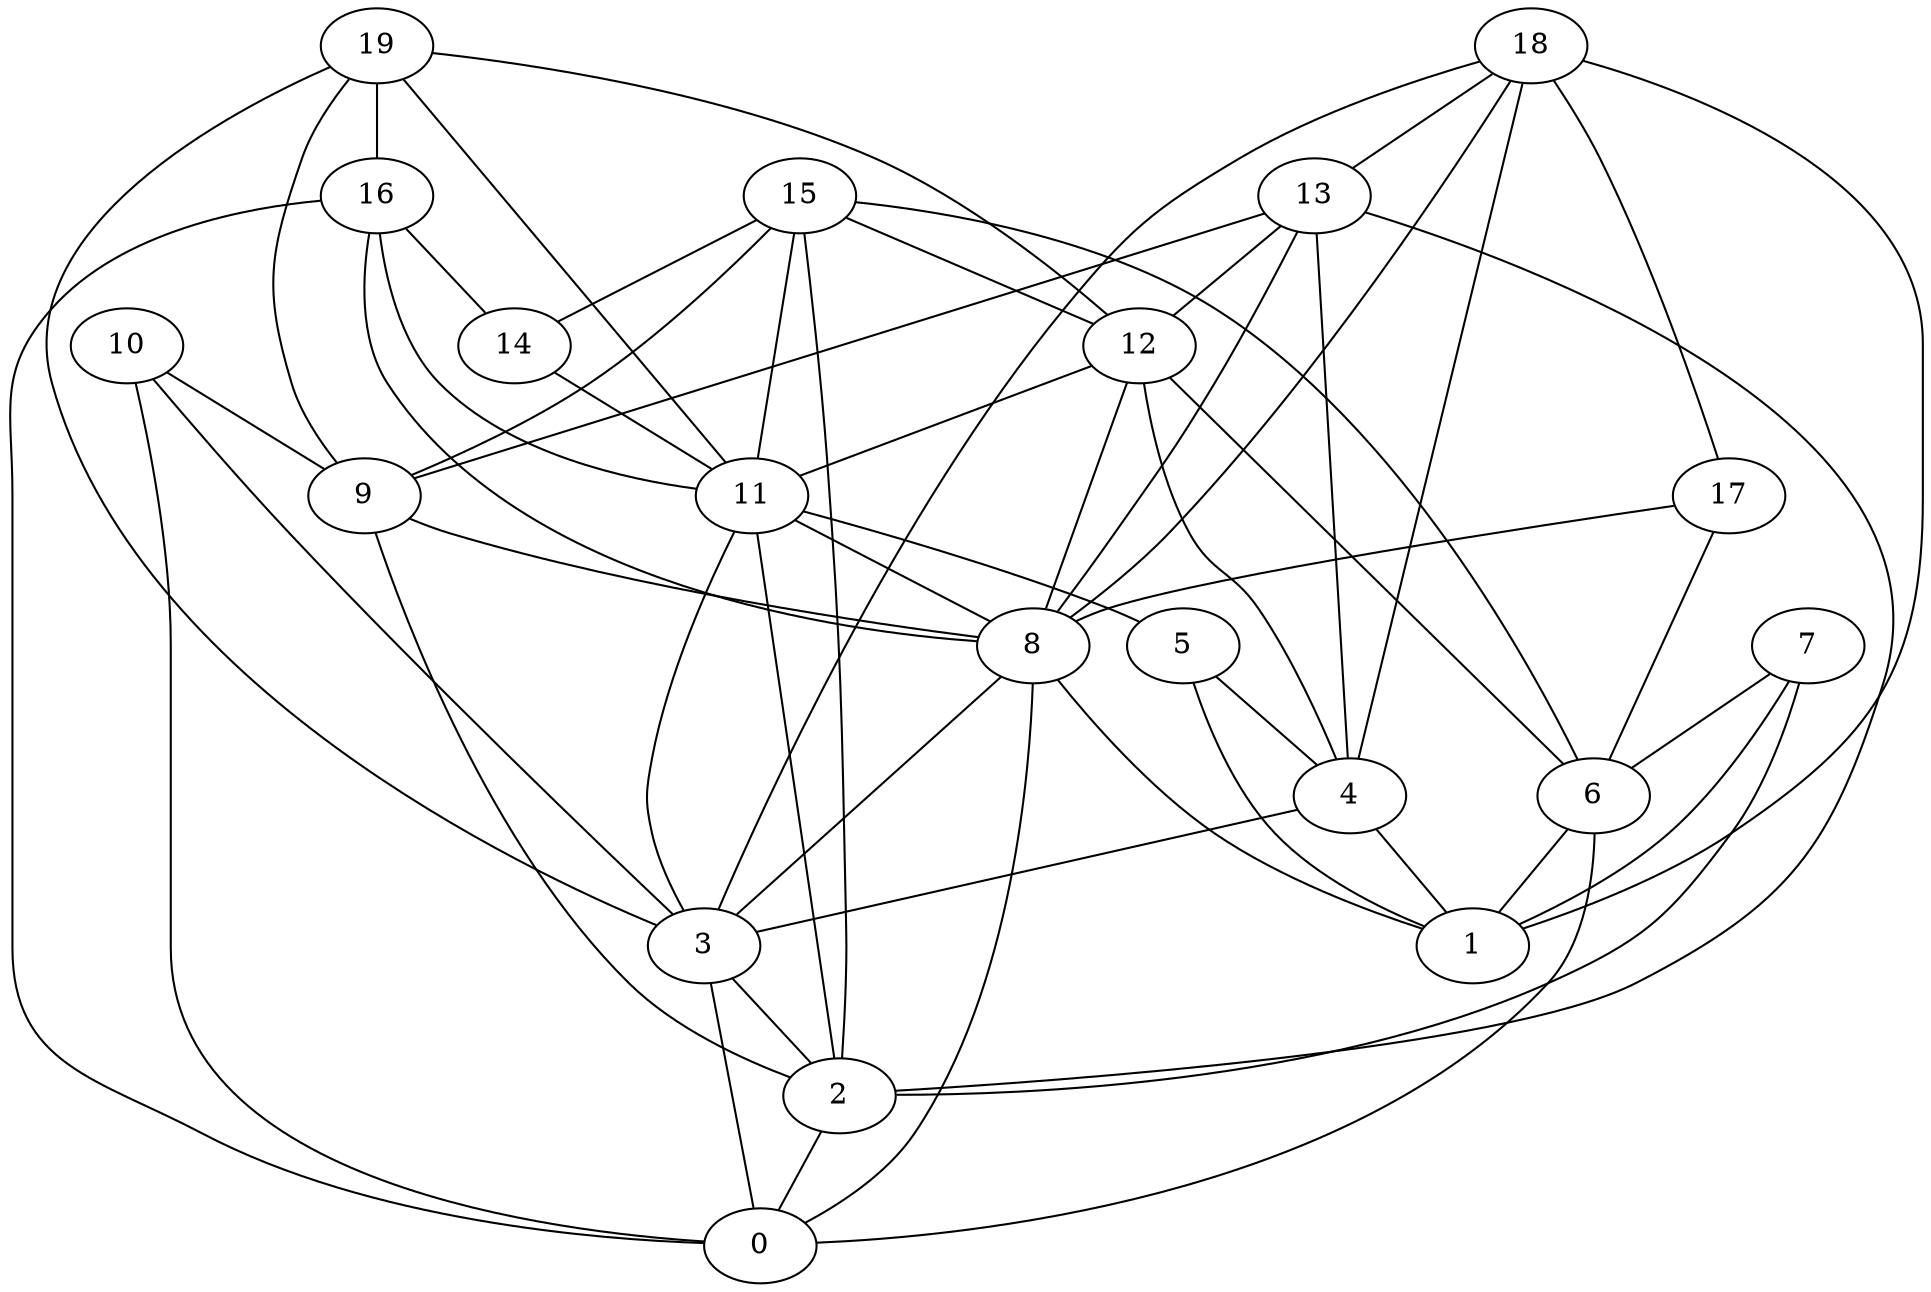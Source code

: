 digraph G {

subgraph G1 {
9 -> 8 [dir = none]
9 -> 2 [dir = none]
17 -> 8 [dir = none]
17 -> 6 [dir = none]
15 -> 14 [dir = none]
15 -> 6 [dir = none]
15 -> 11 [dir = none]
15 -> 9 [dir = none]
15 -> 12 [dir = none]
15 -> 2 [dir = none]
13 -> 8 [dir = none]
13 -> 2 [dir = none]
13 -> 12 [dir = none]
13 -> 9 [dir = none]
13 -> 4 [dir = none]
18 -> 8 [dir = none]
18 -> 13 [dir = none]
18 -> 3 [dir = none]
18 -> 1 [dir = none]
18 -> 4 [dir = none]
18 -> 17 [dir = none]
7 -> 1 [dir = none]
7 -> 2 [dir = none]
7 -> 6 [dir = none]
6 -> 1 [dir = none]
6 -> 0 [dir = none]
19 -> 9 [dir = none]
19 -> 11 [dir = none]
19 -> 16 [dir = none]
19 -> 3 [dir = none]
19 -> 12 [dir = none]
2 -> 0 [dir = none]
11 -> 2 [dir = none]
11 -> 3 [dir = none]
11 -> 8 [dir = none]
11 -> 5 [dir = none]
14 -> 11 [dir = none]
5 -> 1 [dir = none]
5 -> 4 [dir = none]
8 -> 1 [dir = none]
8 -> 3 [dir = none]
8 -> 0 [dir = none]
3 -> 2 [dir = none]
3 -> 0 [dir = none]
16 -> 0 [dir = none]
16 -> 14 [dir = none]
16 -> 11 [dir = none]
16 -> 8 [dir = none]
12 -> 11 [dir = none]
12 -> 4 [dir = none]
12 -> 8 [dir = none]
12 -> 6 [dir = none]
4 -> 1 [dir = none]
4 -> 3 [dir = none]
10 -> 9 [dir = none]
10 -> 0 [dir = none]
10 -> 3 [dir = none]
}

}

